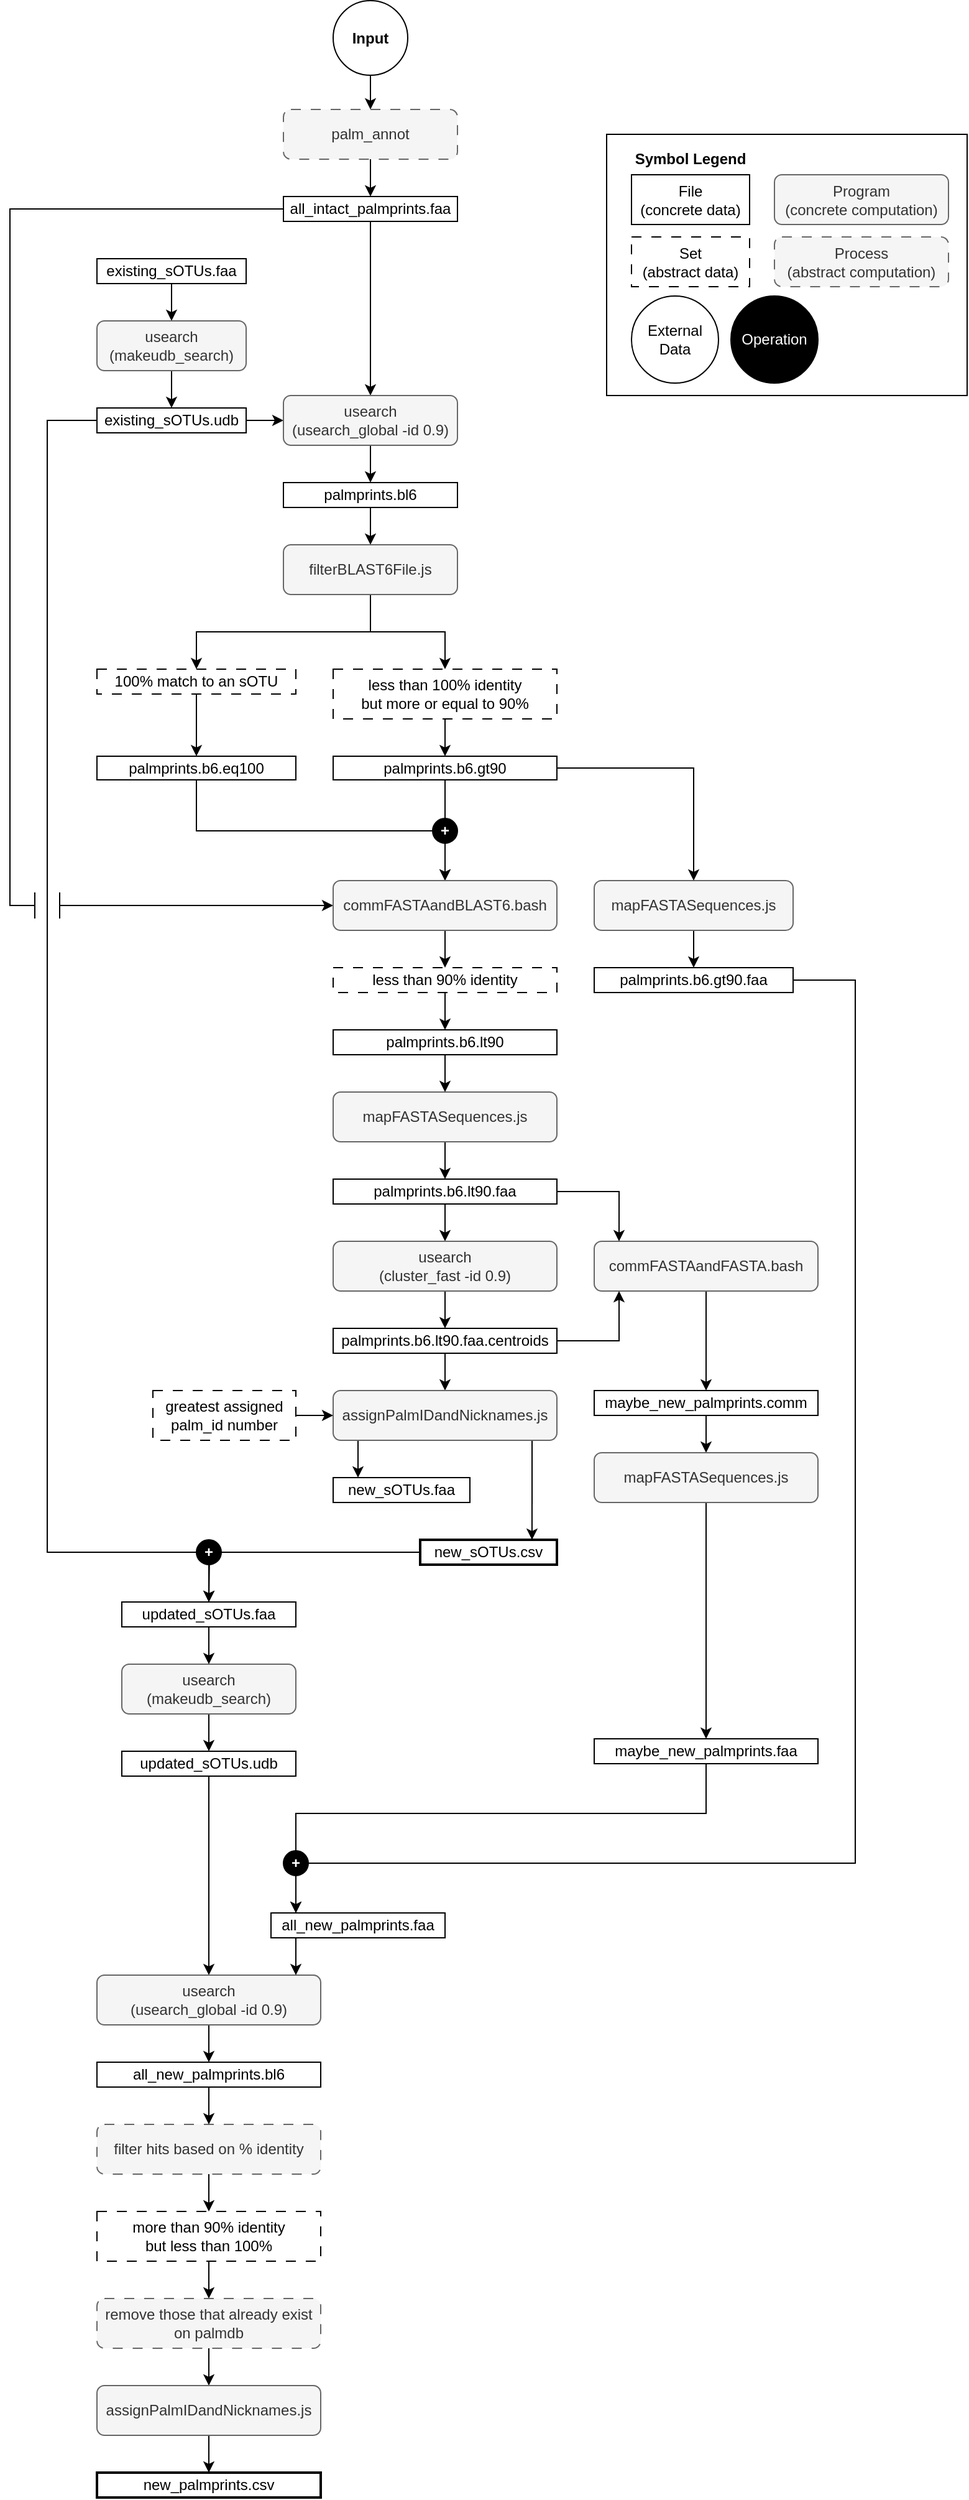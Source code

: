 <mxfile version="24.7.6">
  <diagram name="Page-1" id="xePpAwtWUjEFdL4y1r4D">
    <mxGraphModel dx="822" dy="722" grid="1" gridSize="10" guides="1" tooltips="1" connect="1" arrows="1" fold="1" page="1" pageScale="1" pageWidth="1100" pageHeight="850" math="0" shadow="0">
      <root>
        <mxCell id="0" />
        <mxCell id="1" parent="0" />
        <mxCell id="pcEnY2RNjyqCKXGkyiXo-41" value="" style="rounded=0;whiteSpace=wrap;html=1;" parent="1" vertex="1">
          <mxGeometry x="490" y="220" width="290" height="210" as="geometry" />
        </mxCell>
        <mxCell id="qipjCbiUXeIvuoldf0_X-224" style="edgeStyle=orthogonalEdgeStyle;rounded=0;orthogonalLoop=1;jettySize=auto;html=1;entryX=0.5;entryY=0;entryDx=0;entryDy=0;" parent="1" source="pcEnY2RNjyqCKXGkyiXo-3" target="qipjCbiUXeIvuoldf0_X-213" edge="1">
          <mxGeometry relative="1" as="geometry" />
        </mxCell>
        <mxCell id="pcEnY2RNjyqCKXGkyiXo-3" value="&lt;b&gt;Input&lt;/b&gt;" style="ellipse;whiteSpace=wrap;html=1;aspect=fixed;" parent="1" vertex="1">
          <mxGeometry x="270" y="112.5" width="60" height="60" as="geometry" />
        </mxCell>
        <mxCell id="qipjCbiUXeIvuoldf0_X-221" style="edgeStyle=orthogonalEdgeStyle;rounded=0;orthogonalLoop=1;jettySize=auto;html=1;entryX=0.5;entryY=0;entryDx=0;entryDy=0;" parent="1" source="pcEnY2RNjyqCKXGkyiXo-23" target="pcEnY2RNjyqCKXGkyiXo-30" edge="1">
          <mxGeometry relative="1" as="geometry" />
        </mxCell>
        <mxCell id="qipjCbiUXeIvuoldf0_X-222" style="edgeStyle=orthogonalEdgeStyle;rounded=0;orthogonalLoop=1;jettySize=auto;html=1;entryX=0;entryY=0.5;entryDx=0;entryDy=0;" parent="1" source="pcEnY2RNjyqCKXGkyiXo-23" target="qipjCbiUXeIvuoldf0_X-158" edge="1">
          <mxGeometry relative="1" as="geometry">
            <Array as="points">
              <mxPoint x="10" y="280" />
              <mxPoint x="10" y="840" />
            </Array>
          </mxGeometry>
        </mxCell>
        <mxCell id="pcEnY2RNjyqCKXGkyiXo-23" value="&lt;div&gt;all_intact_palmprints.faa&lt;/div&gt;" style="rounded=0;whiteSpace=wrap;html=1;" parent="1" vertex="1">
          <mxGeometry x="230" y="270" width="140" height="20" as="geometry" />
        </mxCell>
        <mxCell id="pcEnY2RNjyqCKXGkyiXo-28" style="edgeStyle=none;rounded=0;orthogonalLoop=1;jettySize=auto;html=1;entryX=0.5;entryY=0;entryDx=0;entryDy=0;" parent="1" source="pcEnY2RNjyqCKXGkyiXo-25" target="pcEnY2RNjyqCKXGkyiXo-26" edge="1">
          <mxGeometry relative="1" as="geometry" />
        </mxCell>
        <mxCell id="pcEnY2RNjyqCKXGkyiXo-25" value="&lt;div&gt;existing_sOTUs.faa&lt;/div&gt;" style="rounded=0;whiteSpace=wrap;html=1;" parent="1" vertex="1">
          <mxGeometry x="80" y="320" width="120" height="20" as="geometry" />
        </mxCell>
        <mxCell id="pcEnY2RNjyqCKXGkyiXo-29" style="edgeStyle=none;rounded=0;orthogonalLoop=1;jettySize=auto;html=1;entryX=0.5;entryY=0;entryDx=0;entryDy=0;" parent="1" source="pcEnY2RNjyqCKXGkyiXo-26" target="pcEnY2RNjyqCKXGkyiXo-27" edge="1">
          <mxGeometry relative="1" as="geometry" />
        </mxCell>
        <mxCell id="pcEnY2RNjyqCKXGkyiXo-26" value="&lt;div&gt;usearch&lt;/div&gt;&lt;div&gt;(makeudb_search)&lt;br&gt;&lt;/div&gt;" style="rounded=1;whiteSpace=wrap;html=1;fillColor=#f5f5f5;strokeColor=#666666;fontColor=#333333;" parent="1" vertex="1">
          <mxGeometry x="80" y="370" width="120" height="40" as="geometry" />
        </mxCell>
        <mxCell id="qipjCbiUXeIvuoldf0_X-220" style="edgeStyle=orthogonalEdgeStyle;rounded=0;orthogonalLoop=1;jettySize=auto;html=1;" parent="1" source="pcEnY2RNjyqCKXGkyiXo-27" target="pcEnY2RNjyqCKXGkyiXo-30" edge="1">
          <mxGeometry relative="1" as="geometry" />
        </mxCell>
        <mxCell id="7p6EoumD7oMu688esFDc-22" style="edgeStyle=orthogonalEdgeStyle;rounded=0;orthogonalLoop=1;jettySize=auto;html=1;entryX=0.5;entryY=0;entryDx=0;entryDy=0;" edge="1" parent="1" source="pcEnY2RNjyqCKXGkyiXo-27" target="7p6EoumD7oMu688esFDc-19">
          <mxGeometry relative="1" as="geometry">
            <Array as="points">
              <mxPoint x="40" y="450" />
              <mxPoint x="40" y="1360" />
              <mxPoint x="170" y="1360" />
            </Array>
          </mxGeometry>
        </mxCell>
        <mxCell id="pcEnY2RNjyqCKXGkyiXo-27" value="&lt;div&gt;existing_sOTUs.udb&lt;/div&gt;" style="rounded=0;whiteSpace=wrap;html=1;" parent="1" vertex="1">
          <mxGeometry x="80" y="440" width="120" height="20" as="geometry" />
        </mxCell>
        <mxCell id="qipjCbiUXeIvuoldf0_X-120" style="edgeStyle=orthogonalEdgeStyle;rounded=0;orthogonalLoop=1;jettySize=auto;html=1;entryX=0.5;entryY=0;entryDx=0;entryDy=0;" parent="1" source="pcEnY2RNjyqCKXGkyiXo-30" target="qipjCbiUXeIvuoldf0_X-117" edge="1">
          <mxGeometry relative="1" as="geometry" />
        </mxCell>
        <mxCell id="pcEnY2RNjyqCKXGkyiXo-30" value="&lt;div&gt;usearch&lt;/div&gt;&lt;div&gt;(usearch_global -id 0.9)&lt;br&gt;&lt;/div&gt;" style="rounded=1;whiteSpace=wrap;html=1;fillColor=#f5f5f5;strokeColor=#666666;fontColor=#333333;" parent="1" vertex="1">
          <mxGeometry x="230" y="430" width="140" height="40" as="geometry" />
        </mxCell>
        <mxCell id="pcEnY2RNjyqCKXGkyiXo-35" value="&lt;div&gt;External&lt;/div&gt;&lt;div&gt;Data&lt;br&gt;&lt;/div&gt;" style="ellipse;whiteSpace=wrap;html=1;aspect=fixed;" parent="1" vertex="1">
          <mxGeometry x="510" y="350" width="70" height="70" as="geometry" />
        </mxCell>
        <mxCell id="pcEnY2RNjyqCKXGkyiXo-36" value="&lt;div&gt;File&lt;/div&gt;&lt;div&gt;(concrete data)&lt;br&gt;&lt;/div&gt;" style="rounded=0;whiteSpace=wrap;html=1;" parent="1" vertex="1">
          <mxGeometry x="510" y="252.5" width="95" height="40" as="geometry" />
        </mxCell>
        <mxCell id="pcEnY2RNjyqCKXGkyiXo-37" value="&lt;div&gt;Set&lt;/div&gt;&lt;div&gt;(abstract data)&lt;br&gt;&lt;/div&gt;" style="rounded=0;whiteSpace=wrap;html=1;dashed=1;dashPattern=8 8;" parent="1" vertex="1">
          <mxGeometry x="510" y="302.5" width="95" height="40" as="geometry" />
        </mxCell>
        <mxCell id="pcEnY2RNjyqCKXGkyiXo-38" value="&lt;div&gt;Program&lt;/div&gt;&lt;div&gt;(concrete computation)&lt;br&gt;&lt;/div&gt;" style="rounded=1;whiteSpace=wrap;html=1;fillColor=#f5f5f5;strokeColor=#666666;fontColor=#333333;" parent="1" vertex="1">
          <mxGeometry x="625" y="252.5" width="140" height="40" as="geometry" />
        </mxCell>
        <mxCell id="pcEnY2RNjyqCKXGkyiXo-40" value="Symbol Legend" style="text;html=1;align=center;verticalAlign=middle;whiteSpace=wrap;rounded=0;fontStyle=1" parent="1" vertex="1">
          <mxGeometry x="510" y="227.5" width="95" height="25" as="geometry" />
        </mxCell>
        <mxCell id="pcEnY2RNjyqCKXGkyiXo-48" value="&lt;div&gt;Process&lt;/div&gt;&lt;div&gt;(abstract computation)&lt;br&gt;&lt;/div&gt;" style="rounded=1;whiteSpace=wrap;html=1;fillColor=#f5f5f5;strokeColor=#666666;fontColor=#333333;dashed=1;dashPattern=8 8;" parent="1" vertex="1">
          <mxGeometry x="625" y="302.5" width="140" height="40" as="geometry" />
        </mxCell>
        <mxCell id="qipjCbiUXeIvuoldf0_X-174" style="edgeStyle=orthogonalEdgeStyle;rounded=0;orthogonalLoop=1;jettySize=auto;html=1;entryX=0.5;entryY=0;entryDx=0;entryDy=0;" parent="1" source="qipjCbiUXeIvuoldf0_X-9" target="qipjCbiUXeIvuoldf0_X-166" edge="1">
          <mxGeometry relative="1" as="geometry" />
        </mxCell>
        <mxCell id="qipjCbiUXeIvuoldf0_X-9" value="&lt;div&gt;&lt;span style=&quot;background-color: initial;&quot;&gt;less than 90% identity&lt;/span&gt;&lt;br&gt;&lt;/div&gt;" style="rounded=0;whiteSpace=wrap;html=1;dashed=1;dashPattern=8 8;" parent="1" vertex="1">
          <mxGeometry x="270" y="890" width="180" height="20" as="geometry" />
        </mxCell>
        <mxCell id="qipjCbiUXeIvuoldf0_X-155" style="edgeStyle=orthogonalEdgeStyle;rounded=0;orthogonalLoop=1;jettySize=auto;html=1;entryX=0.5;entryY=0;entryDx=0;entryDy=0;" parent="1" source="qipjCbiUXeIvuoldf0_X-18" target="qipjCbiUXeIvuoldf0_X-23" edge="1">
          <mxGeometry relative="1" as="geometry" />
        </mxCell>
        <mxCell id="qipjCbiUXeIvuoldf0_X-18" value="mapFASTASequences.js" style="rounded=1;whiteSpace=wrap;html=1;fillColor=#f5f5f5;strokeColor=#666666;fontColor=#333333;" parent="1" vertex="1">
          <mxGeometry x="270" y="990" width="180" height="40" as="geometry" />
        </mxCell>
        <mxCell id="qipjCbiUXeIvuoldf0_X-153" style="edgeStyle=orthogonalEdgeStyle;rounded=0;orthogonalLoop=1;jettySize=auto;html=1;entryX=0.5;entryY=0;entryDx=0;entryDy=0;" parent="1" source="qipjCbiUXeIvuoldf0_X-23" target="qipjCbiUXeIvuoldf0_X-27" edge="1">
          <mxGeometry relative="1" as="geometry" />
        </mxCell>
        <mxCell id="qipjCbiUXeIvuoldf0_X-23" value="&lt;div&gt;palmprints.b6.lt90.faa&lt;/div&gt;" style="rounded=0;whiteSpace=wrap;html=1;" parent="1" vertex="1">
          <mxGeometry x="270" y="1060" width="180" height="20" as="geometry" />
        </mxCell>
        <mxCell id="qipjCbiUXeIvuoldf0_X-190" style="edgeStyle=orthogonalEdgeStyle;rounded=0;orthogonalLoop=1;jettySize=auto;html=1;entryX=0.5;entryY=0;entryDx=0;entryDy=0;" parent="1" source="qipjCbiUXeIvuoldf0_X-27" target="qipjCbiUXeIvuoldf0_X-28" edge="1">
          <mxGeometry relative="1" as="geometry" />
        </mxCell>
        <mxCell id="qipjCbiUXeIvuoldf0_X-27" value="&lt;div&gt;usearch&lt;/div&gt;&lt;div&gt;(cluster_fast -id 0.9)&lt;br&gt;&lt;/div&gt;" style="rounded=1;whiteSpace=wrap;html=1;fillColor=#f5f5f5;strokeColor=#666666;fontColor=#333333;" parent="1" vertex="1">
          <mxGeometry x="270" y="1110" width="180" height="40" as="geometry" />
        </mxCell>
        <mxCell id="qipjCbiUXeIvuoldf0_X-37" style="edgeStyle=orthogonalEdgeStyle;rounded=0;orthogonalLoop=1;jettySize=auto;html=1;entryX=0.5;entryY=0;entryDx=0;entryDy=0;" parent="1" source="qipjCbiUXeIvuoldf0_X-28" edge="1">
          <mxGeometry relative="1" as="geometry">
            <mxPoint x="360" y="1230" as="targetPoint" />
          </mxGeometry>
        </mxCell>
        <mxCell id="qipjCbiUXeIvuoldf0_X-28" value="palmprints.b6.lt90.faa.centroids" style="rounded=0;whiteSpace=wrap;html=1;" parent="1" vertex="1">
          <mxGeometry x="270" y="1180" width="180" height="20" as="geometry" />
        </mxCell>
        <mxCell id="qipjCbiUXeIvuoldf0_X-125" style="edgeStyle=orthogonalEdgeStyle;rounded=0;orthogonalLoop=1;jettySize=auto;html=1;entryX=0.5;entryY=0;entryDx=0;entryDy=0;" parent="1" source="qipjCbiUXeIvuoldf0_X-60" target="qipjCbiUXeIvuoldf0_X-122" edge="1">
          <mxGeometry relative="1" as="geometry" />
        </mxCell>
        <mxCell id="qipjCbiUXeIvuoldf0_X-60" value="&lt;div&gt;&lt;span style=&quot;background-color: initial;&quot;&gt;less than 100% identity&lt;/span&gt;&lt;br&gt;&lt;/div&gt;&lt;div&gt;&lt;span style=&quot;background-color: initial;&quot;&gt;but more or equal to 90%&lt;/span&gt;&lt;/div&gt;" style="rounded=0;whiteSpace=wrap;html=1;dashed=1;dashPattern=8 8;" parent="1" vertex="1">
          <mxGeometry x="270" y="650" width="180" height="40" as="geometry" />
        </mxCell>
        <mxCell id="qipjCbiUXeIvuoldf0_X-61" style="edgeStyle=orthogonalEdgeStyle;rounded=0;orthogonalLoop=1;jettySize=auto;html=1;entryX=0.5;entryY=0;entryDx=0;entryDy=0;" parent="1" source="qipjCbiUXeIvuoldf0_X-62" target="qipjCbiUXeIvuoldf0_X-63" edge="1">
          <mxGeometry relative="1" as="geometry" />
        </mxCell>
        <mxCell id="qipjCbiUXeIvuoldf0_X-62" value="mapFASTASequences.js" style="rounded=1;whiteSpace=wrap;html=1;fillColor=#f5f5f5;strokeColor=#666666;fontColor=#333333;" parent="1" vertex="1">
          <mxGeometry x="480" y="820" width="160" height="40" as="geometry" />
        </mxCell>
        <mxCell id="7p6EoumD7oMu688esFDc-9" style="edgeStyle=orthogonalEdgeStyle;rounded=0;orthogonalLoop=1;jettySize=auto;html=1;" edge="1" parent="1" source="qipjCbiUXeIvuoldf0_X-63">
          <mxGeometry relative="1" as="geometry">
            <mxPoint x="240" y="1650" as="targetPoint" />
            <Array as="points">
              <mxPoint x="690" y="900" />
              <mxPoint x="690" y="1610" />
              <mxPoint x="240" y="1610" />
            </Array>
          </mxGeometry>
        </mxCell>
        <mxCell id="qipjCbiUXeIvuoldf0_X-63" value="&lt;div&gt;palmprints.b6.gt90.faa&lt;/div&gt;" style="rounded=0;whiteSpace=wrap;html=1;" parent="1" vertex="1">
          <mxGeometry x="480" y="890" width="160" height="20" as="geometry" />
        </mxCell>
        <mxCell id="qipjCbiUXeIvuoldf0_X-126" style="edgeStyle=orthogonalEdgeStyle;rounded=0;orthogonalLoop=1;jettySize=auto;html=1;entryX=0.5;entryY=0;entryDx=0;entryDy=0;" parent="1" source="qipjCbiUXeIvuoldf0_X-65" target="qipjCbiUXeIvuoldf0_X-124" edge="1">
          <mxGeometry relative="1" as="geometry" />
        </mxCell>
        <mxCell id="qipjCbiUXeIvuoldf0_X-65" value="&lt;div&gt;&lt;span style=&quot;background-color: initial;&quot;&gt;100% match to an sOTU&lt;/span&gt;&lt;br&gt;&lt;/div&gt;" style="rounded=0;whiteSpace=wrap;html=1;dashed=1;dashPattern=8 8;" parent="1" vertex="1">
          <mxGeometry x="80" y="650" width="160" height="20" as="geometry" />
        </mxCell>
        <mxCell id="qipjCbiUXeIvuoldf0_X-82" style="edgeStyle=none;rounded=0;orthogonalLoop=1;jettySize=auto;html=1;entryX=0.5;entryY=0;entryDx=0;entryDy=0;" parent="1" source="qipjCbiUXeIvuoldf0_X-83" target="qipjCbiUXeIvuoldf0_X-84" edge="1">
          <mxGeometry relative="1" as="geometry" />
        </mxCell>
        <mxCell id="qipjCbiUXeIvuoldf0_X-83" value="&lt;div&gt;usearch&lt;/div&gt;&lt;div&gt;(makeudb_search)&lt;br&gt;&lt;/div&gt;" style="rounded=1;whiteSpace=wrap;html=1;fillColor=#f5f5f5;strokeColor=#666666;fontColor=#333333;" parent="1" vertex="1">
          <mxGeometry x="100" y="1450" width="140" height="40" as="geometry" />
        </mxCell>
        <mxCell id="qipjCbiUXeIvuoldf0_X-212" style="edgeStyle=orthogonalEdgeStyle;rounded=0;orthogonalLoop=1;jettySize=auto;html=1;entryX=0.5;entryY=0;entryDx=0;entryDy=0;" parent="1" source="qipjCbiUXeIvuoldf0_X-84" target="qipjCbiUXeIvuoldf0_X-100" edge="1">
          <mxGeometry relative="1" as="geometry" />
        </mxCell>
        <mxCell id="qipjCbiUXeIvuoldf0_X-84" value="&lt;div&gt;updated_sOTUs.udb&lt;/div&gt;" style="rounded=0;whiteSpace=wrap;html=1;" parent="1" vertex="1">
          <mxGeometry x="100" y="1520" width="140" height="20" as="geometry" />
        </mxCell>
        <mxCell id="qipjCbiUXeIvuoldf0_X-97" value="&lt;div&gt;Operation&lt;/div&gt;" style="ellipse;whiteSpace=wrap;html=1;aspect=fixed;fillStyle=auto;fillColor=#000000;fontColor=#FFFFFF;" parent="1" vertex="1">
          <mxGeometry x="590" y="350" width="70" height="70" as="geometry" />
        </mxCell>
        <mxCell id="7p6EoumD7oMu688esFDc-27" style="edgeStyle=orthogonalEdgeStyle;rounded=0;orthogonalLoop=1;jettySize=auto;html=1;entryX=0.5;entryY=0;entryDx=0;entryDy=0;" edge="1" parent="1" source="qipjCbiUXeIvuoldf0_X-100" target="7p6EoumD7oMu688esFDc-26">
          <mxGeometry relative="1" as="geometry" />
        </mxCell>
        <mxCell id="qipjCbiUXeIvuoldf0_X-100" value="&lt;div&gt;usearch&lt;/div&gt;&lt;div&gt;(usearch_global -id 0.9)&lt;br&gt;&lt;/div&gt;" style="rounded=1;whiteSpace=wrap;html=1;fillColor=#f5f5f5;strokeColor=#666666;fontColor=#333333;" parent="1" vertex="1">
          <mxGeometry x="80" y="1700" width="180" height="40" as="geometry" />
        </mxCell>
        <mxCell id="qipjCbiUXeIvuoldf0_X-110" style="edgeStyle=orthogonalEdgeStyle;rounded=0;orthogonalLoop=1;jettySize=auto;html=1;entryX=0.5;entryY=0;entryDx=0;entryDy=0;" parent="1" source="qipjCbiUXeIvuoldf0_X-106" target="qipjCbiUXeIvuoldf0_X-109" edge="1">
          <mxGeometry relative="1" as="geometry" />
        </mxCell>
        <mxCell id="qipjCbiUXeIvuoldf0_X-106" value="filter hits based on % identity" style="rounded=1;whiteSpace=wrap;html=1;fillColor=#f5f5f5;strokeColor=#666666;fontColor=#333333;dashed=1;dashPattern=8 8;" parent="1" vertex="1">
          <mxGeometry x="80" y="1820" width="180" height="40" as="geometry" />
        </mxCell>
        <mxCell id="7p6EoumD7oMu688esFDc-7" style="edgeStyle=orthogonalEdgeStyle;rounded=0;orthogonalLoop=1;jettySize=auto;html=1;entryX=0.5;entryY=0;entryDx=0;entryDy=0;" edge="1" parent="1" source="qipjCbiUXeIvuoldf0_X-109">
          <mxGeometry relative="1" as="geometry">
            <mxPoint x="170" y="1960" as="targetPoint" />
          </mxGeometry>
        </mxCell>
        <mxCell id="qipjCbiUXeIvuoldf0_X-109" value="&lt;div&gt;&lt;span style=&quot;background-color: initial;&quot;&gt;more than 90% identity&lt;/span&gt;&lt;br&gt;&lt;/div&gt;&lt;div&gt;&lt;span style=&quot;background-color: initial;&quot;&gt;but less than 100%&lt;/span&gt;&lt;/div&gt;" style="rounded=0;whiteSpace=wrap;html=1;dashed=1;dashPattern=8 8;" parent="1" vertex="1">
          <mxGeometry x="80" y="1890" width="180" height="40" as="geometry" />
        </mxCell>
        <mxCell id="7p6EoumD7oMu688esFDc-23" style="edgeStyle=orthogonalEdgeStyle;rounded=0;orthogonalLoop=1;jettySize=auto;html=1;" edge="1" parent="1" source="qipjCbiUXeIvuoldf0_X-113">
          <mxGeometry relative="1" as="geometry">
            <mxPoint x="170" y="1400" as="targetPoint" />
          </mxGeometry>
        </mxCell>
        <mxCell id="qipjCbiUXeIvuoldf0_X-113" value="&lt;div&gt;new_sOTUs.csv&lt;/div&gt;" style="rounded=0;whiteSpace=wrap;html=1;strokeWidth=2;" parent="1" vertex="1">
          <mxGeometry x="340" y="1350" width="110" height="20" as="geometry" />
        </mxCell>
        <mxCell id="qipjCbiUXeIvuoldf0_X-115" value="&lt;div&gt;new_palmprints.csv&lt;/div&gt;" style="rounded=0;whiteSpace=wrap;html=1;strokeWidth=2;" parent="1" vertex="1">
          <mxGeometry x="80" y="2100" width="180" height="20" as="geometry" />
        </mxCell>
        <mxCell id="qipjCbiUXeIvuoldf0_X-118" style="edgeStyle=orthogonalEdgeStyle;rounded=0;orthogonalLoop=1;jettySize=auto;html=1;entryX=0.5;entryY=0;entryDx=0;entryDy=0;" parent="1" source="qipjCbiUXeIvuoldf0_X-117" edge="1">
          <mxGeometry relative="1" as="geometry">
            <mxPoint x="300" y="550" as="targetPoint" />
          </mxGeometry>
        </mxCell>
        <mxCell id="qipjCbiUXeIvuoldf0_X-117" value="&lt;div&gt;palmprints.bl6&lt;/div&gt;" style="rounded=0;whiteSpace=wrap;html=1;" parent="1" vertex="1">
          <mxGeometry x="230" y="500" width="140" height="20" as="geometry" />
        </mxCell>
        <mxCell id="qipjCbiUXeIvuoldf0_X-149" style="edgeStyle=orthogonalEdgeStyle;rounded=0;orthogonalLoop=1;jettySize=auto;html=1;entryX=0.5;entryY=0;entryDx=0;entryDy=0;" parent="1" source="qipjCbiUXeIvuoldf0_X-121" target="qipjCbiUXeIvuoldf0_X-65" edge="1">
          <mxGeometry relative="1" as="geometry">
            <Array as="points">
              <mxPoint x="300" y="620" />
              <mxPoint x="160" y="620" />
            </Array>
          </mxGeometry>
        </mxCell>
        <mxCell id="qipjCbiUXeIvuoldf0_X-188" style="edgeStyle=orthogonalEdgeStyle;rounded=0;orthogonalLoop=1;jettySize=auto;html=1;" parent="1" source="qipjCbiUXeIvuoldf0_X-121" target="qipjCbiUXeIvuoldf0_X-60" edge="1">
          <mxGeometry relative="1" as="geometry">
            <Array as="points">
              <mxPoint x="300" y="620" />
              <mxPoint x="360" y="620" />
            </Array>
          </mxGeometry>
        </mxCell>
        <mxCell id="qipjCbiUXeIvuoldf0_X-121" value="filterBLAST6File.js" style="rounded=1;whiteSpace=wrap;html=1;fillColor=#f5f5f5;strokeColor=#666666;fontColor=#333333;" parent="1" vertex="1">
          <mxGeometry x="230" y="550" width="140" height="40" as="geometry" />
        </mxCell>
        <mxCell id="qipjCbiUXeIvuoldf0_X-131" style="edgeStyle=orthogonalEdgeStyle;rounded=0;orthogonalLoop=1;jettySize=auto;html=1;entryX=0.5;entryY=0;entryDx=0;entryDy=0;" parent="1" source="qipjCbiUXeIvuoldf0_X-122" target="qipjCbiUXeIvuoldf0_X-62" edge="1">
          <mxGeometry relative="1" as="geometry" />
        </mxCell>
        <mxCell id="qipjCbiUXeIvuoldf0_X-217" style="edgeStyle=orthogonalEdgeStyle;rounded=0;orthogonalLoop=1;jettySize=auto;html=1;entryX=0.5;entryY=0;entryDx=0;entryDy=0;" parent="1" source="qipjCbiUXeIvuoldf0_X-122" target="qipjCbiUXeIvuoldf0_X-158" edge="1">
          <mxGeometry relative="1" as="geometry" />
        </mxCell>
        <mxCell id="qipjCbiUXeIvuoldf0_X-122" value="&lt;div&gt;palmprints.b6.gt90&lt;/div&gt;" style="rounded=0;whiteSpace=wrap;html=1;" parent="1" vertex="1">
          <mxGeometry x="270" y="720" width="180" height="19" as="geometry" />
        </mxCell>
        <mxCell id="qipjCbiUXeIvuoldf0_X-218" style="edgeStyle=orthogonalEdgeStyle;rounded=0;orthogonalLoop=1;jettySize=auto;html=1;entryX=0.5;entryY=0;entryDx=0;entryDy=0;" parent="1" source="qipjCbiUXeIvuoldf0_X-124" target="qipjCbiUXeIvuoldf0_X-158" edge="1">
          <mxGeometry relative="1" as="geometry">
            <Array as="points">
              <mxPoint x="160" y="780" />
              <mxPoint x="360" y="780" />
            </Array>
          </mxGeometry>
        </mxCell>
        <mxCell id="qipjCbiUXeIvuoldf0_X-124" value="&lt;div&gt;palmprints.b6.eq100&lt;/div&gt;" style="rounded=0;whiteSpace=wrap;html=1;" parent="1" vertex="1">
          <mxGeometry x="80" y="720" width="160" height="19" as="geometry" />
        </mxCell>
        <mxCell id="qipjCbiUXeIvuoldf0_X-170" style="edgeStyle=orthogonalEdgeStyle;rounded=0;orthogonalLoop=1;jettySize=auto;html=1;entryX=0.5;entryY=0;entryDx=0;entryDy=0;" parent="1" source="qipjCbiUXeIvuoldf0_X-158" target="qipjCbiUXeIvuoldf0_X-9" edge="1">
          <mxGeometry relative="1" as="geometry" />
        </mxCell>
        <mxCell id="qipjCbiUXeIvuoldf0_X-158" value="commFASTAandBLAST6.bash" style="rounded=1;whiteSpace=wrap;html=1;fillColor=#f5f5f5;strokeColor=#666666;fontColor=#333333;" parent="1" vertex="1">
          <mxGeometry x="270" y="820" width="180" height="40" as="geometry" />
        </mxCell>
        <mxCell id="qipjCbiUXeIvuoldf0_X-172" style="edgeStyle=orthogonalEdgeStyle;rounded=0;orthogonalLoop=1;jettySize=auto;html=1;entryX=0.5;entryY=0;entryDx=0;entryDy=0;" parent="1" source="qipjCbiUXeIvuoldf0_X-166" target="qipjCbiUXeIvuoldf0_X-18" edge="1">
          <mxGeometry relative="1" as="geometry" />
        </mxCell>
        <mxCell id="qipjCbiUXeIvuoldf0_X-166" value="&lt;div&gt;palmprints.b6.lt90&lt;/div&gt;" style="rounded=0;whiteSpace=wrap;html=1;" parent="1" vertex="1">
          <mxGeometry x="270" y="940" width="180" height="20" as="geometry" />
        </mxCell>
        <mxCell id="qipjCbiUXeIvuoldf0_X-177" value="&lt;b&gt;+&lt;/b&gt;" style="ellipse;whiteSpace=wrap;html=1;aspect=fixed;fillStyle=auto;fillColor=#000000;fontColor=#FFFFFF;" parent="1" vertex="1">
          <mxGeometry x="350" y="770" width="20" height="20" as="geometry" />
        </mxCell>
        <mxCell id="qipjCbiUXeIvuoldf0_X-203" style="edgeStyle=orthogonalEdgeStyle;rounded=0;orthogonalLoop=1;jettySize=auto;html=1;entryX=0.5;entryY=0;entryDx=0;entryDy=0;" parent="1" source="qipjCbiUXeIvuoldf0_X-195" target="qipjCbiUXeIvuoldf0_X-202" edge="1">
          <mxGeometry relative="1" as="geometry" />
        </mxCell>
        <mxCell id="qipjCbiUXeIvuoldf0_X-195" value="commFASTAandFASTA.bash" style="rounded=1;whiteSpace=wrap;html=1;fillColor=#f5f5f5;strokeColor=#666666;fontColor=#333333;" parent="1" vertex="1">
          <mxGeometry x="480" y="1110" width="180" height="40" as="geometry" />
        </mxCell>
        <mxCell id="qipjCbiUXeIvuoldf0_X-198" style="edgeStyle=orthogonalEdgeStyle;rounded=0;orthogonalLoop=1;jettySize=auto;html=1;entryX=0.111;entryY=0;entryDx=0;entryDy=0;entryPerimeter=0;" parent="1" source="qipjCbiUXeIvuoldf0_X-23" target="qipjCbiUXeIvuoldf0_X-195" edge="1">
          <mxGeometry relative="1" as="geometry" />
        </mxCell>
        <mxCell id="qipjCbiUXeIvuoldf0_X-199" style="edgeStyle=orthogonalEdgeStyle;rounded=0;orthogonalLoop=1;jettySize=auto;html=1;entryX=0.111;entryY=1;entryDx=0;entryDy=0;entryPerimeter=0;" parent="1" source="qipjCbiUXeIvuoldf0_X-28" target="qipjCbiUXeIvuoldf0_X-195" edge="1">
          <mxGeometry relative="1" as="geometry" />
        </mxCell>
        <mxCell id="qipjCbiUXeIvuoldf0_X-205" style="edgeStyle=orthogonalEdgeStyle;rounded=0;orthogonalLoop=1;jettySize=auto;html=1;entryX=0.5;entryY=0;entryDx=0;entryDy=0;" parent="1" source="qipjCbiUXeIvuoldf0_X-202" target="qipjCbiUXeIvuoldf0_X-204" edge="1">
          <mxGeometry relative="1" as="geometry" />
        </mxCell>
        <mxCell id="qipjCbiUXeIvuoldf0_X-202" value="&lt;div&gt;maybe_new_palmprints.comm&lt;/div&gt;" style="rounded=0;whiteSpace=wrap;html=1;" parent="1" vertex="1">
          <mxGeometry x="480" y="1230" width="180" height="20" as="geometry" />
        </mxCell>
        <mxCell id="qipjCbiUXeIvuoldf0_X-207" style="edgeStyle=orthogonalEdgeStyle;rounded=0;orthogonalLoop=1;jettySize=auto;html=1;entryX=0.5;entryY=0;entryDx=0;entryDy=0;" parent="1" source="qipjCbiUXeIvuoldf0_X-204" target="qipjCbiUXeIvuoldf0_X-206" edge="1">
          <mxGeometry relative="1" as="geometry" />
        </mxCell>
        <mxCell id="qipjCbiUXeIvuoldf0_X-204" value="mapFASTASequences.js" style="rounded=1;whiteSpace=wrap;html=1;fillColor=#f5f5f5;strokeColor=#666666;fontColor=#333333;" parent="1" vertex="1">
          <mxGeometry x="480" y="1280" width="180" height="40" as="geometry" />
        </mxCell>
        <mxCell id="qipjCbiUXeIvuoldf0_X-206" value="&lt;div&gt;maybe_new_palmprints.faa&lt;/div&gt;" style="rounded=0;whiteSpace=wrap;html=1;" parent="1" vertex="1">
          <mxGeometry x="480" y="1510" width="180" height="20" as="geometry" />
        </mxCell>
        <mxCell id="qipjCbiUXeIvuoldf0_X-223" style="edgeStyle=orthogonalEdgeStyle;rounded=0;orthogonalLoop=1;jettySize=auto;html=1;entryX=0.5;entryY=0;entryDx=0;entryDy=0;" parent="1" source="qipjCbiUXeIvuoldf0_X-213" target="pcEnY2RNjyqCKXGkyiXo-23" edge="1">
          <mxGeometry relative="1" as="geometry" />
        </mxCell>
        <mxCell id="qipjCbiUXeIvuoldf0_X-213" value="palm_annot" style="rounded=1;whiteSpace=wrap;html=1;fillColor=#f5f5f5;strokeColor=#666666;fontColor=#333333;dashed=1;dashPattern=8 8;" parent="1" vertex="1">
          <mxGeometry x="230" y="200" width="140" height="40" as="geometry" />
        </mxCell>
        <mxCell id="qipjCbiUXeIvuoldf0_X-227" value="" style="shape=partialRectangle;whiteSpace=wrap;html=1;top=0;bottom=0;fillColor=#FFFFFF;" parent="1" vertex="1">
          <mxGeometry x="30" y="830" width="20" height="20" as="geometry" />
        </mxCell>
        <mxCell id="qipjCbiUXeIvuoldf0_X-229" value="" style="endArrow=none;html=1;rounded=0;exitX=0.5;exitY=1;exitDx=0;exitDy=0;" parent="1" source="qipjCbiUXeIvuoldf0_X-227" edge="1">
          <mxGeometry width="50" height="50" relative="1" as="geometry">
            <mxPoint x="-10" y="880" as="sourcePoint" />
            <mxPoint x="40" y="830" as="targetPoint" />
          </mxGeometry>
        </mxCell>
        <mxCell id="VFu0eOYfGQJj1M0cjpmJ-3" value="&lt;div&gt;new_sOTUs.faa&lt;/div&gt;" style="rounded=0;whiteSpace=wrap;html=1;" parent="1" vertex="1">
          <mxGeometry x="270" y="1300" width="110" height="20" as="geometry" />
        </mxCell>
        <mxCell id="VFu0eOYfGQJj1M0cjpmJ-10" value="" style="endArrow=classic;html=1;rounded=0;" parent="1" edge="1">
          <mxGeometry width="50" height="50" relative="1" as="geometry">
            <mxPoint x="290" y="1270" as="sourcePoint" />
            <mxPoint x="290" y="1300" as="targetPoint" />
          </mxGeometry>
        </mxCell>
        <mxCell id="VFu0eOYfGQJj1M0cjpmJ-11" value="" style="endArrow=classic;html=1;rounded=0;entryX=0.818;entryY=0;entryDx=0;entryDy=0;entryPerimeter=0;" parent="1" target="qipjCbiUXeIvuoldf0_X-113" edge="1">
          <mxGeometry width="50" height="50" relative="1" as="geometry">
            <mxPoint x="430" y="1270" as="sourcePoint" />
            <mxPoint x="430" y="1300" as="targetPoint" />
          </mxGeometry>
        </mxCell>
        <mxCell id="7p6EoumD7oMu688esFDc-3" value="assignPalmIDandNicknames.js" style="rounded=1;whiteSpace=wrap;html=1;fillColor=#f5f5f5;strokeColor=#666666;fontColor=#333333;" vertex="1" parent="1">
          <mxGeometry x="270" y="1230" width="180" height="40" as="geometry" />
        </mxCell>
        <mxCell id="7p6EoumD7oMu688esFDc-6" style="edgeStyle=orthogonalEdgeStyle;rounded=0;orthogonalLoop=1;jettySize=auto;html=1;entryX=0.5;entryY=0;entryDx=0;entryDy=0;" edge="1" parent="1">
          <mxGeometry relative="1" as="geometry">
            <mxPoint x="170" y="2000" as="sourcePoint" />
            <mxPoint x="170" y="2030" as="targetPoint" />
          </mxGeometry>
        </mxCell>
        <mxCell id="7p6EoumD7oMu688esFDc-11" value="remove those that already exist on palmdb" style="rounded=1;whiteSpace=wrap;html=1;fillColor=#f5f5f5;strokeColor=#666666;fontColor=#333333;dashed=1;dashPattern=8 8;" vertex="1" parent="1">
          <mxGeometry x="80" y="1960" width="180" height="40" as="geometry" />
        </mxCell>
        <mxCell id="7p6EoumD7oMu688esFDc-13" style="edgeStyle=orthogonalEdgeStyle;rounded=0;orthogonalLoop=1;jettySize=auto;html=1;entryX=0.5;entryY=0;entryDx=0;entryDy=0;" edge="1" parent="1" source="7p6EoumD7oMu688esFDc-12" target="qipjCbiUXeIvuoldf0_X-115">
          <mxGeometry relative="1" as="geometry" />
        </mxCell>
        <mxCell id="7p6EoumD7oMu688esFDc-12" value="assignPalmIDandNicknames.js" style="rounded=1;whiteSpace=wrap;html=1;fillColor=#f5f5f5;strokeColor=#666666;fontColor=#333333;" vertex="1" parent="1">
          <mxGeometry x="80" y="2030" width="180" height="40" as="geometry" />
        </mxCell>
        <mxCell id="7p6EoumD7oMu688esFDc-16" style="edgeStyle=orthogonalEdgeStyle;rounded=0;orthogonalLoop=1;jettySize=auto;html=1;entryX=0;entryY=0.5;entryDx=0;entryDy=0;" edge="1" parent="1" source="7p6EoumD7oMu688esFDc-15" target="7p6EoumD7oMu688esFDc-3">
          <mxGeometry relative="1" as="geometry" />
        </mxCell>
        <mxCell id="7p6EoumD7oMu688esFDc-15" value="greatest assigned palm_id number" style="rounded=0;whiteSpace=wrap;html=1;dashed=1;dashPattern=8 8;" vertex="1" parent="1">
          <mxGeometry x="125" y="1230" width="115" height="40" as="geometry" />
        </mxCell>
        <mxCell id="7p6EoumD7oMu688esFDc-24" style="edgeStyle=orthogonalEdgeStyle;rounded=0;orthogonalLoop=1;jettySize=auto;html=1;entryX=0.5;entryY=0;entryDx=0;entryDy=0;" edge="1" parent="1" source="7p6EoumD7oMu688esFDc-19" target="qipjCbiUXeIvuoldf0_X-83">
          <mxGeometry relative="1" as="geometry" />
        </mxCell>
        <mxCell id="7p6EoumD7oMu688esFDc-19" value="&lt;div&gt;updated_sOTUs.faa&lt;/div&gt;" style="rounded=0;whiteSpace=wrap;html=1;" vertex="1" parent="1">
          <mxGeometry x="100" y="1400" width="140" height="20" as="geometry" />
        </mxCell>
        <mxCell id="qipjCbiUXeIvuoldf0_X-98" value="&lt;b&gt;+&lt;/b&gt;" style="ellipse;whiteSpace=wrap;html=1;aspect=fixed;fillStyle=auto;fillColor=#000000;fontColor=#FFFFFF;" parent="1" vertex="1">
          <mxGeometry x="160" y="1350" width="20" height="20" as="geometry" />
        </mxCell>
        <mxCell id="7p6EoumD7oMu688esFDc-28" style="edgeStyle=orthogonalEdgeStyle;rounded=0;orthogonalLoop=1;jettySize=auto;html=1;entryX=0.5;entryY=0;entryDx=0;entryDy=0;" edge="1" parent="1" source="7p6EoumD7oMu688esFDc-26" target="qipjCbiUXeIvuoldf0_X-106">
          <mxGeometry relative="1" as="geometry" />
        </mxCell>
        <mxCell id="7p6EoumD7oMu688esFDc-26" value="&lt;div&gt;all_new_palmprints.bl6&lt;/div&gt;" style="rounded=0;whiteSpace=wrap;html=1;" vertex="1" parent="1">
          <mxGeometry x="80" y="1770" width="180" height="20" as="geometry" />
        </mxCell>
        <mxCell id="7p6EoumD7oMu688esFDc-29" value="&lt;div&gt;all_new_palmprints.faa&lt;/div&gt;" style="rounded=0;whiteSpace=wrap;html=1;" vertex="1" parent="1">
          <mxGeometry x="220" y="1650" width="140" height="20" as="geometry" />
        </mxCell>
        <mxCell id="7p6EoumD7oMu688esFDc-30" style="edgeStyle=orthogonalEdgeStyle;rounded=0;orthogonalLoop=1;jettySize=auto;html=1;entryX=0.143;entryY=0;entryDx=0;entryDy=0;entryPerimeter=0;" edge="1" parent="1" source="qipjCbiUXeIvuoldf0_X-206" target="7p6EoumD7oMu688esFDc-29">
          <mxGeometry relative="1" as="geometry">
            <Array as="points">
              <mxPoint x="570" y="1570" />
              <mxPoint x="240" y="1570" />
            </Array>
          </mxGeometry>
        </mxCell>
        <mxCell id="qipjCbiUXeIvuoldf0_X-233" value="&lt;b&gt;+&lt;/b&gt;" style="ellipse;whiteSpace=wrap;html=1;aspect=fixed;fillStyle=auto;fillColor=#000000;fontColor=#FFFFFF;" parent="1" vertex="1">
          <mxGeometry x="230" y="1600" width="20" height="20" as="geometry" />
        </mxCell>
        <mxCell id="7p6EoumD7oMu688esFDc-31" value="" style="endArrow=classic;html=1;rounded=0;" edge="1" parent="1">
          <mxGeometry width="50" height="50" relative="1" as="geometry">
            <mxPoint x="240" y="1670" as="sourcePoint" />
            <mxPoint x="240" y="1700" as="targetPoint" />
          </mxGeometry>
        </mxCell>
      </root>
    </mxGraphModel>
  </diagram>
</mxfile>
